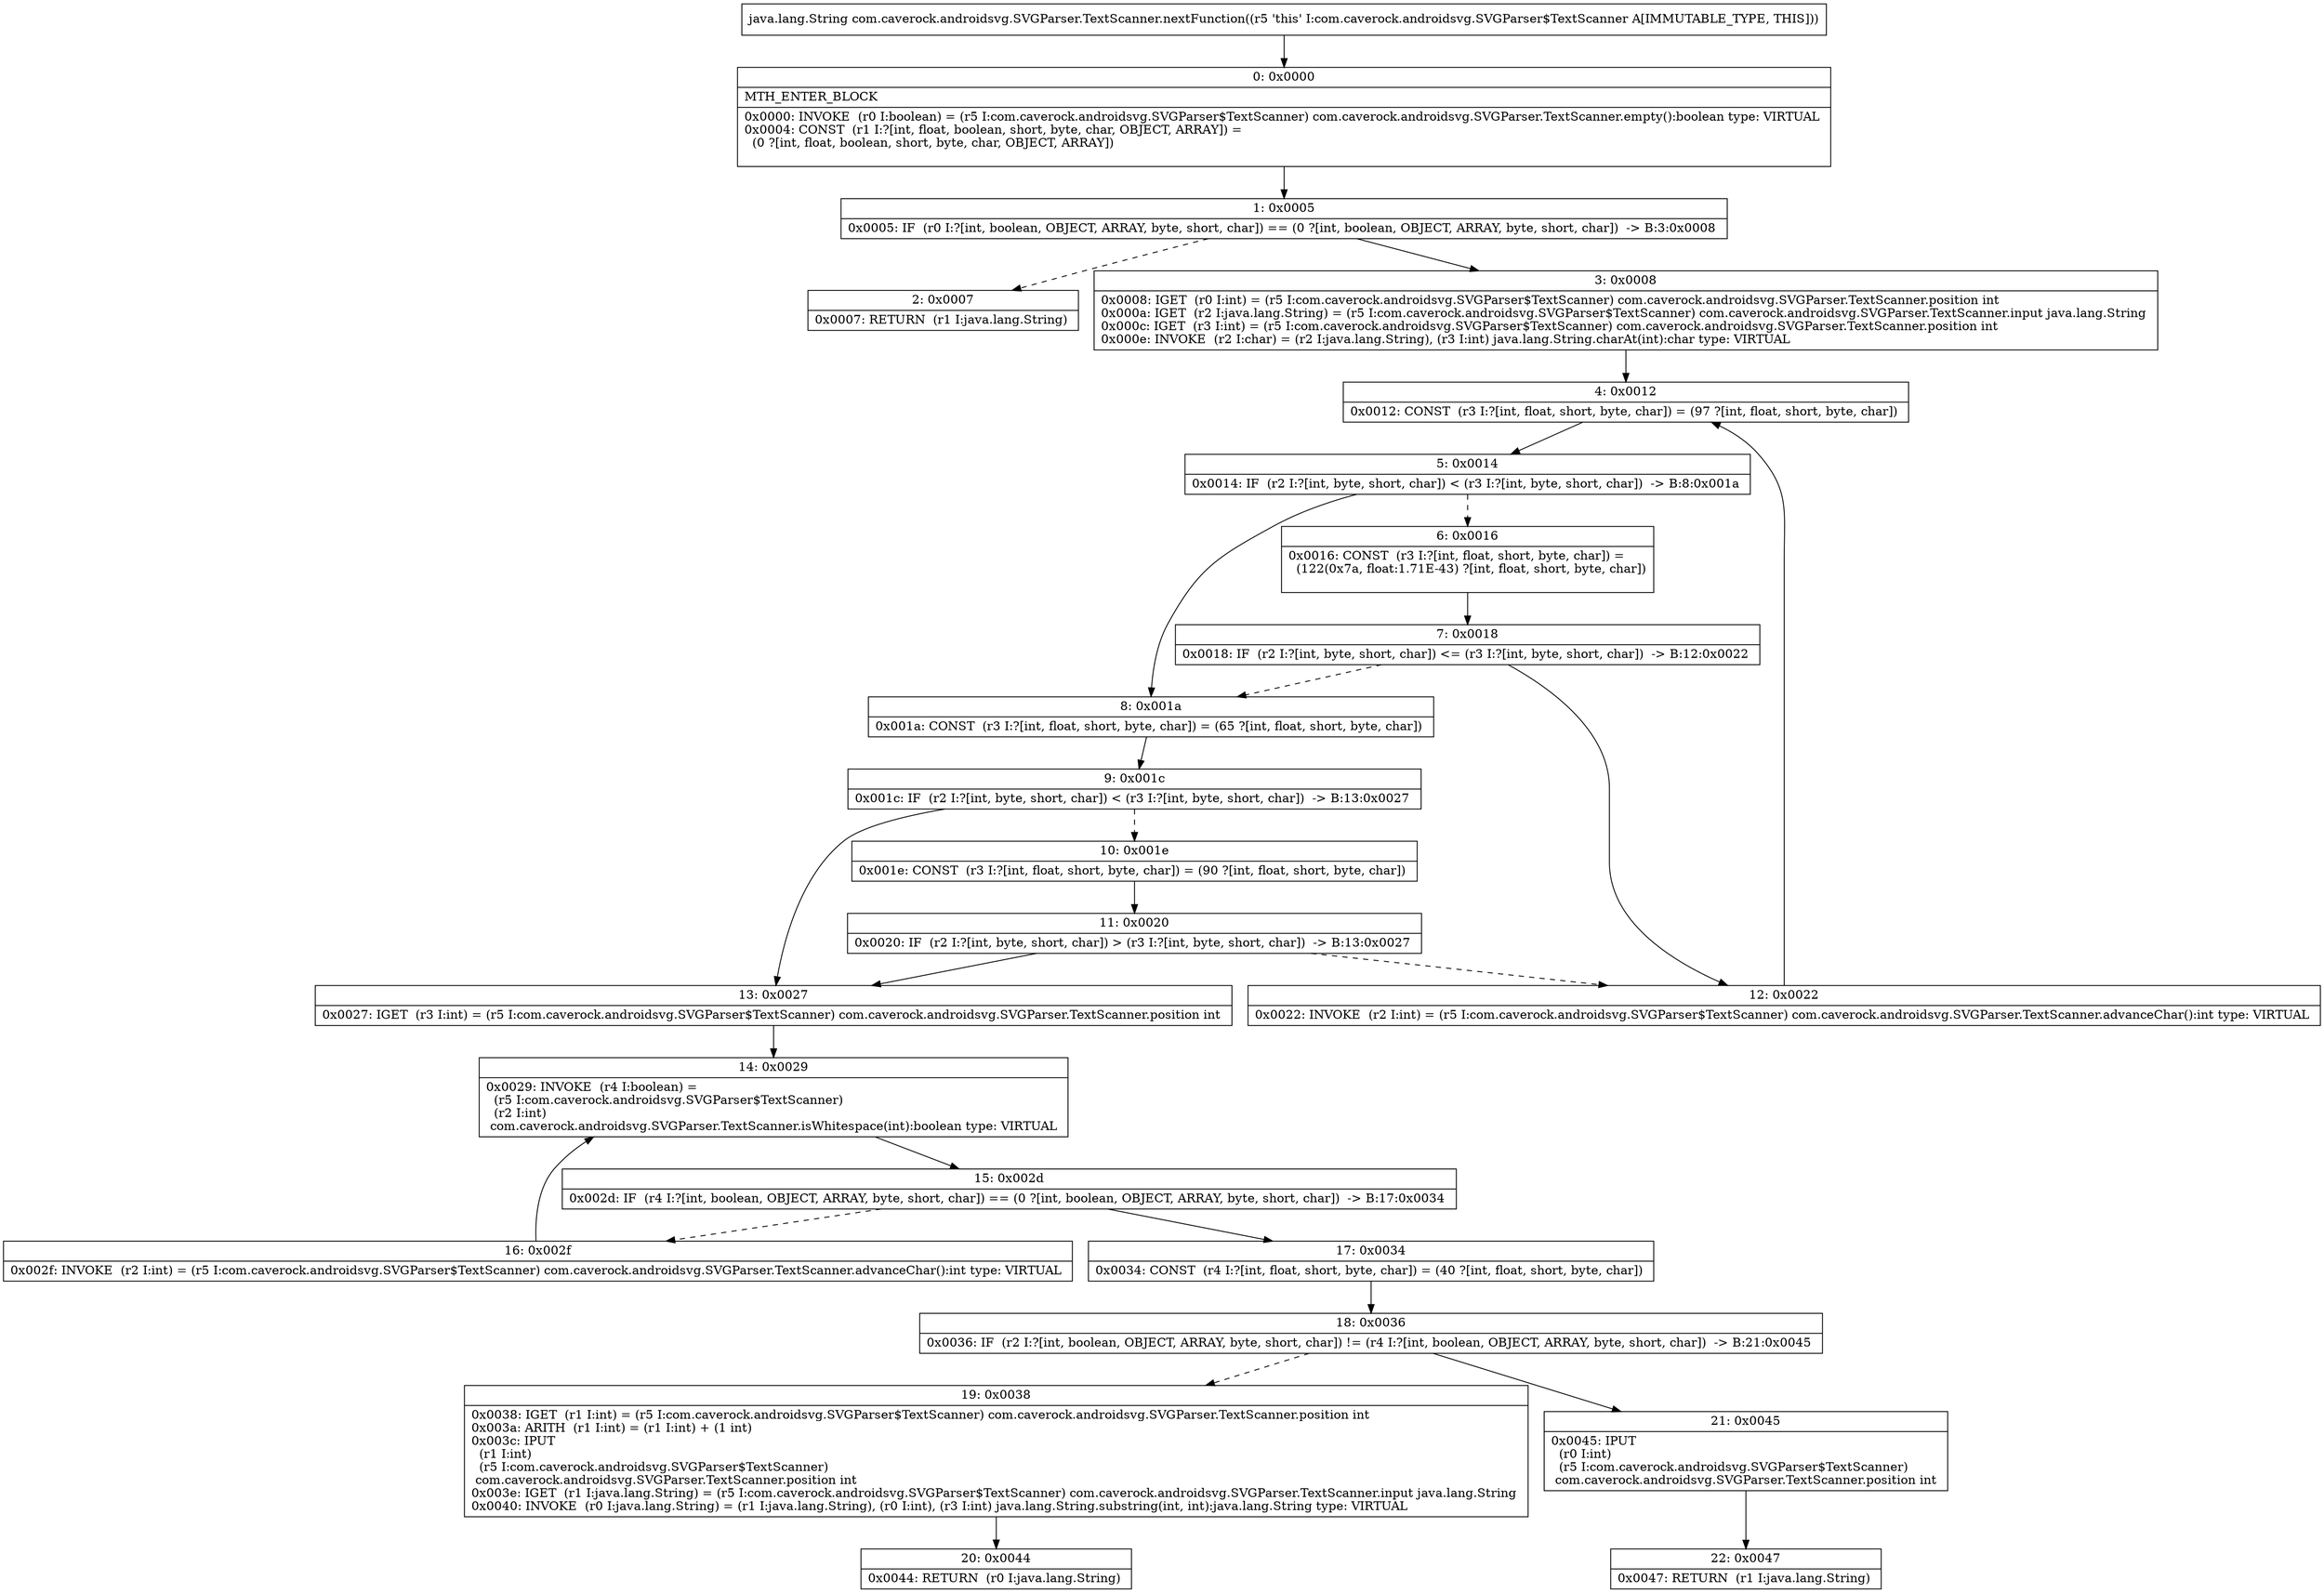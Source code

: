digraph "CFG forcom.caverock.androidsvg.SVGParser.TextScanner.nextFunction()Ljava\/lang\/String;" {
Node_0 [shape=record,label="{0\:\ 0x0000|MTH_ENTER_BLOCK\l|0x0000: INVOKE  (r0 I:boolean) = (r5 I:com.caverock.androidsvg.SVGParser$TextScanner) com.caverock.androidsvg.SVGParser.TextScanner.empty():boolean type: VIRTUAL \l0x0004: CONST  (r1 I:?[int, float, boolean, short, byte, char, OBJECT, ARRAY]) = \l  (0 ?[int, float, boolean, short, byte, char, OBJECT, ARRAY])\l \l}"];
Node_1 [shape=record,label="{1\:\ 0x0005|0x0005: IF  (r0 I:?[int, boolean, OBJECT, ARRAY, byte, short, char]) == (0 ?[int, boolean, OBJECT, ARRAY, byte, short, char])  \-\> B:3:0x0008 \l}"];
Node_2 [shape=record,label="{2\:\ 0x0007|0x0007: RETURN  (r1 I:java.lang.String) \l}"];
Node_3 [shape=record,label="{3\:\ 0x0008|0x0008: IGET  (r0 I:int) = (r5 I:com.caverock.androidsvg.SVGParser$TextScanner) com.caverock.androidsvg.SVGParser.TextScanner.position int \l0x000a: IGET  (r2 I:java.lang.String) = (r5 I:com.caverock.androidsvg.SVGParser$TextScanner) com.caverock.androidsvg.SVGParser.TextScanner.input java.lang.String \l0x000c: IGET  (r3 I:int) = (r5 I:com.caverock.androidsvg.SVGParser$TextScanner) com.caverock.androidsvg.SVGParser.TextScanner.position int \l0x000e: INVOKE  (r2 I:char) = (r2 I:java.lang.String), (r3 I:int) java.lang.String.charAt(int):char type: VIRTUAL \l}"];
Node_4 [shape=record,label="{4\:\ 0x0012|0x0012: CONST  (r3 I:?[int, float, short, byte, char]) = (97 ?[int, float, short, byte, char]) \l}"];
Node_5 [shape=record,label="{5\:\ 0x0014|0x0014: IF  (r2 I:?[int, byte, short, char]) \< (r3 I:?[int, byte, short, char])  \-\> B:8:0x001a \l}"];
Node_6 [shape=record,label="{6\:\ 0x0016|0x0016: CONST  (r3 I:?[int, float, short, byte, char]) = \l  (122(0x7a, float:1.71E\-43) ?[int, float, short, byte, char])\l \l}"];
Node_7 [shape=record,label="{7\:\ 0x0018|0x0018: IF  (r2 I:?[int, byte, short, char]) \<= (r3 I:?[int, byte, short, char])  \-\> B:12:0x0022 \l}"];
Node_8 [shape=record,label="{8\:\ 0x001a|0x001a: CONST  (r3 I:?[int, float, short, byte, char]) = (65 ?[int, float, short, byte, char]) \l}"];
Node_9 [shape=record,label="{9\:\ 0x001c|0x001c: IF  (r2 I:?[int, byte, short, char]) \< (r3 I:?[int, byte, short, char])  \-\> B:13:0x0027 \l}"];
Node_10 [shape=record,label="{10\:\ 0x001e|0x001e: CONST  (r3 I:?[int, float, short, byte, char]) = (90 ?[int, float, short, byte, char]) \l}"];
Node_11 [shape=record,label="{11\:\ 0x0020|0x0020: IF  (r2 I:?[int, byte, short, char]) \> (r3 I:?[int, byte, short, char])  \-\> B:13:0x0027 \l}"];
Node_12 [shape=record,label="{12\:\ 0x0022|0x0022: INVOKE  (r2 I:int) = (r5 I:com.caverock.androidsvg.SVGParser$TextScanner) com.caverock.androidsvg.SVGParser.TextScanner.advanceChar():int type: VIRTUAL \l}"];
Node_13 [shape=record,label="{13\:\ 0x0027|0x0027: IGET  (r3 I:int) = (r5 I:com.caverock.androidsvg.SVGParser$TextScanner) com.caverock.androidsvg.SVGParser.TextScanner.position int \l}"];
Node_14 [shape=record,label="{14\:\ 0x0029|0x0029: INVOKE  (r4 I:boolean) = \l  (r5 I:com.caverock.androidsvg.SVGParser$TextScanner)\l  (r2 I:int)\l com.caverock.androidsvg.SVGParser.TextScanner.isWhitespace(int):boolean type: VIRTUAL \l}"];
Node_15 [shape=record,label="{15\:\ 0x002d|0x002d: IF  (r4 I:?[int, boolean, OBJECT, ARRAY, byte, short, char]) == (0 ?[int, boolean, OBJECT, ARRAY, byte, short, char])  \-\> B:17:0x0034 \l}"];
Node_16 [shape=record,label="{16\:\ 0x002f|0x002f: INVOKE  (r2 I:int) = (r5 I:com.caverock.androidsvg.SVGParser$TextScanner) com.caverock.androidsvg.SVGParser.TextScanner.advanceChar():int type: VIRTUAL \l}"];
Node_17 [shape=record,label="{17\:\ 0x0034|0x0034: CONST  (r4 I:?[int, float, short, byte, char]) = (40 ?[int, float, short, byte, char]) \l}"];
Node_18 [shape=record,label="{18\:\ 0x0036|0x0036: IF  (r2 I:?[int, boolean, OBJECT, ARRAY, byte, short, char]) != (r4 I:?[int, boolean, OBJECT, ARRAY, byte, short, char])  \-\> B:21:0x0045 \l}"];
Node_19 [shape=record,label="{19\:\ 0x0038|0x0038: IGET  (r1 I:int) = (r5 I:com.caverock.androidsvg.SVGParser$TextScanner) com.caverock.androidsvg.SVGParser.TextScanner.position int \l0x003a: ARITH  (r1 I:int) = (r1 I:int) + (1 int) \l0x003c: IPUT  \l  (r1 I:int)\l  (r5 I:com.caverock.androidsvg.SVGParser$TextScanner)\l com.caverock.androidsvg.SVGParser.TextScanner.position int \l0x003e: IGET  (r1 I:java.lang.String) = (r5 I:com.caverock.androidsvg.SVGParser$TextScanner) com.caverock.androidsvg.SVGParser.TextScanner.input java.lang.String \l0x0040: INVOKE  (r0 I:java.lang.String) = (r1 I:java.lang.String), (r0 I:int), (r3 I:int) java.lang.String.substring(int, int):java.lang.String type: VIRTUAL \l}"];
Node_20 [shape=record,label="{20\:\ 0x0044|0x0044: RETURN  (r0 I:java.lang.String) \l}"];
Node_21 [shape=record,label="{21\:\ 0x0045|0x0045: IPUT  \l  (r0 I:int)\l  (r5 I:com.caverock.androidsvg.SVGParser$TextScanner)\l com.caverock.androidsvg.SVGParser.TextScanner.position int \l}"];
Node_22 [shape=record,label="{22\:\ 0x0047|0x0047: RETURN  (r1 I:java.lang.String) \l}"];
MethodNode[shape=record,label="{java.lang.String com.caverock.androidsvg.SVGParser.TextScanner.nextFunction((r5 'this' I:com.caverock.androidsvg.SVGParser$TextScanner A[IMMUTABLE_TYPE, THIS])) }"];
MethodNode -> Node_0;
Node_0 -> Node_1;
Node_1 -> Node_2[style=dashed];
Node_1 -> Node_3;
Node_3 -> Node_4;
Node_4 -> Node_5;
Node_5 -> Node_6[style=dashed];
Node_5 -> Node_8;
Node_6 -> Node_7;
Node_7 -> Node_8[style=dashed];
Node_7 -> Node_12;
Node_8 -> Node_9;
Node_9 -> Node_10[style=dashed];
Node_9 -> Node_13;
Node_10 -> Node_11;
Node_11 -> Node_12[style=dashed];
Node_11 -> Node_13;
Node_12 -> Node_4;
Node_13 -> Node_14;
Node_14 -> Node_15;
Node_15 -> Node_16[style=dashed];
Node_15 -> Node_17;
Node_16 -> Node_14;
Node_17 -> Node_18;
Node_18 -> Node_19[style=dashed];
Node_18 -> Node_21;
Node_19 -> Node_20;
Node_21 -> Node_22;
}

